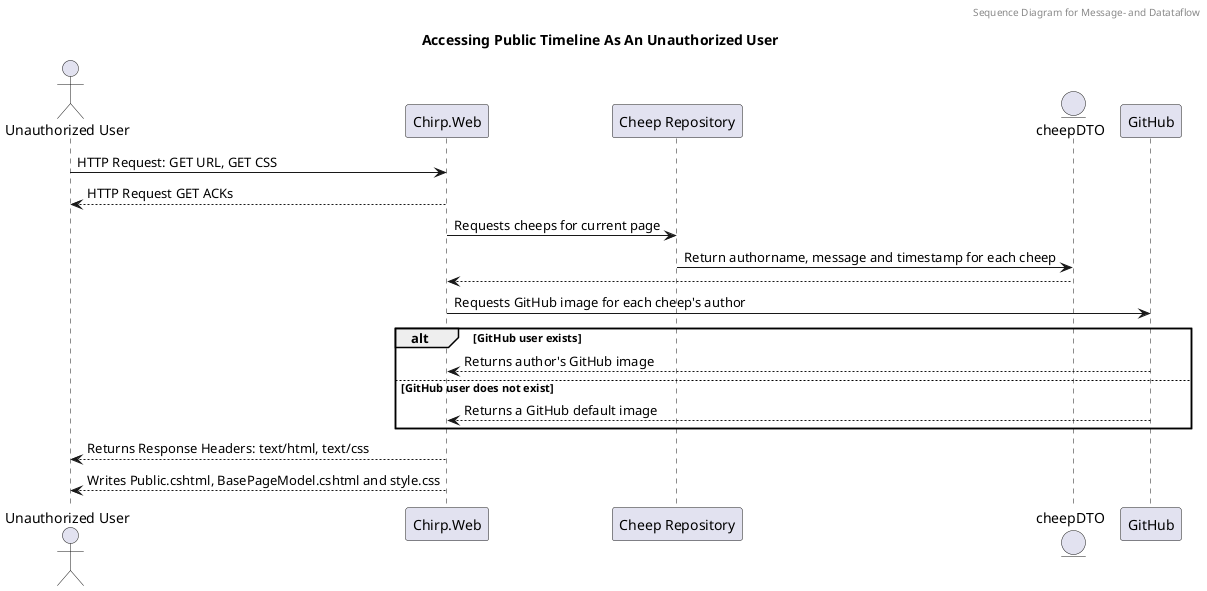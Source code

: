 @startuml
header Sequence Diagram for Message- and Datataflow
Title Accessing Public Timeline As An Unauthorized User


actor "Unauthorized User" as UnauthorizedUser
participant "Chirp.Web" as ChirpWeb
participant "Cheep Repository" as CheepRepo
entity cheepDTO as CheepDTO


UnauthorizedUser -> ChirpWeb: HTTP Request: GET URL, GET CSS
Return HTTP Request GET ACKs

ChirpWeb -> CheepRepo: Requests cheeps for current page
CheepRepo -> CheepDTO: Return authorname, message and timestamp for each cheep
CheepDTO --> ChirpWeb:

ChirpWeb -> GitHub: Requests GitHub image for each cheep's author
alt GitHub user exists
    GitHub --> ChirpWeb: Returns author's GitHub image
else GitHub user does not exist
    GitHub --> ChirpWeb: Returns a GitHub default image
end

ChirpWeb --> UnauthorizedUser: Returns Response Headers: text/html, text/css
ChirpWeb --> UnauthorizedUser: Writes Public.cshtml, BasePageModel.cshtml and style.css
@enduml